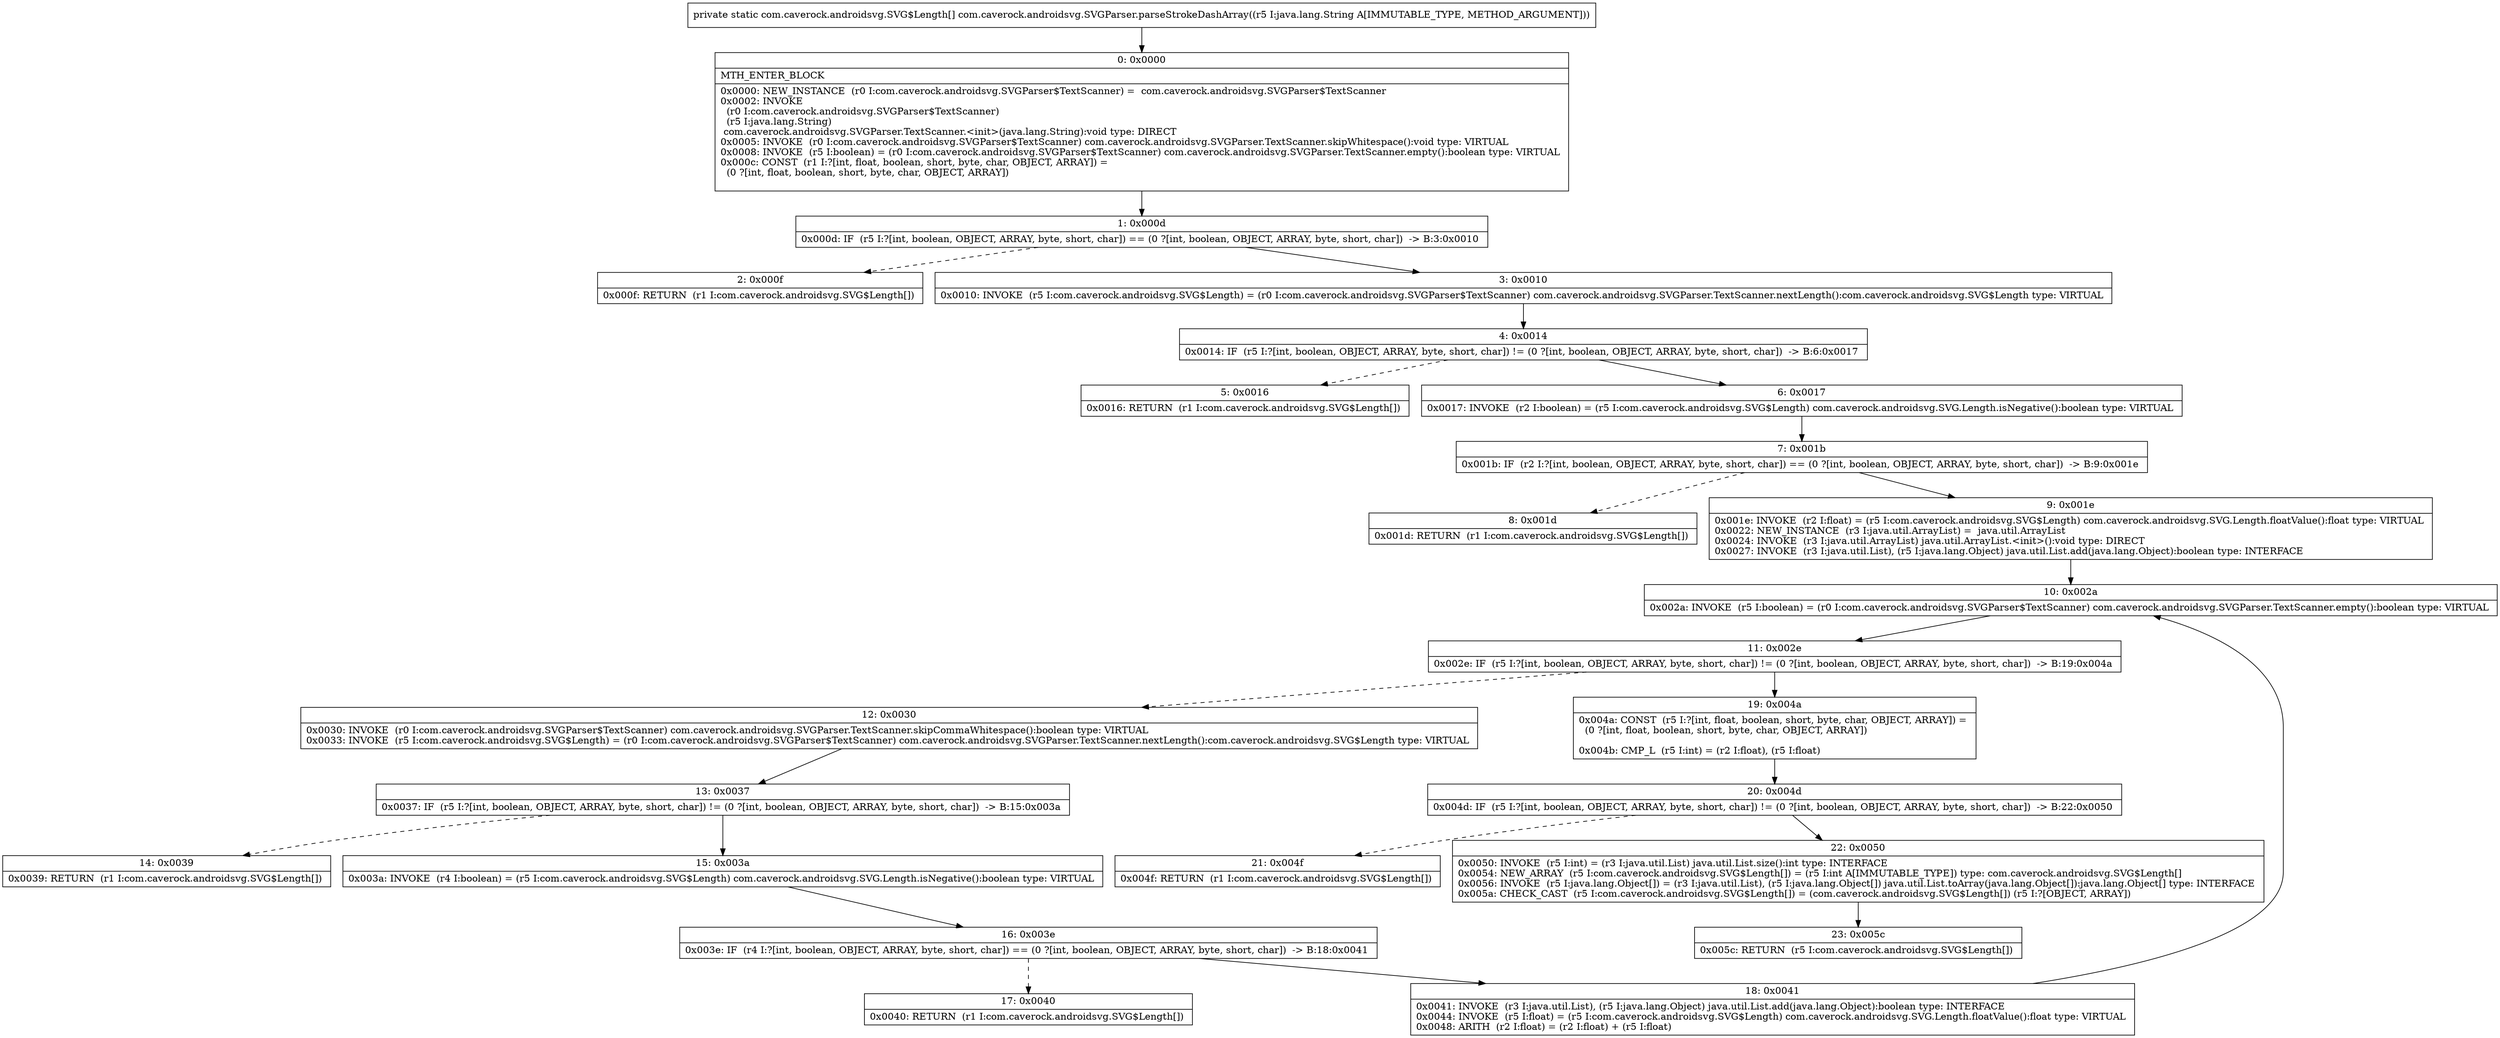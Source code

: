 digraph "CFG forcom.caverock.androidsvg.SVGParser.parseStrokeDashArray(Ljava\/lang\/String;)[Lcom\/caverock\/androidsvg\/SVG$Length;" {
Node_0 [shape=record,label="{0\:\ 0x0000|MTH_ENTER_BLOCK\l|0x0000: NEW_INSTANCE  (r0 I:com.caverock.androidsvg.SVGParser$TextScanner) =  com.caverock.androidsvg.SVGParser$TextScanner \l0x0002: INVOKE  \l  (r0 I:com.caverock.androidsvg.SVGParser$TextScanner)\l  (r5 I:java.lang.String)\l com.caverock.androidsvg.SVGParser.TextScanner.\<init\>(java.lang.String):void type: DIRECT \l0x0005: INVOKE  (r0 I:com.caverock.androidsvg.SVGParser$TextScanner) com.caverock.androidsvg.SVGParser.TextScanner.skipWhitespace():void type: VIRTUAL \l0x0008: INVOKE  (r5 I:boolean) = (r0 I:com.caverock.androidsvg.SVGParser$TextScanner) com.caverock.androidsvg.SVGParser.TextScanner.empty():boolean type: VIRTUAL \l0x000c: CONST  (r1 I:?[int, float, boolean, short, byte, char, OBJECT, ARRAY]) = \l  (0 ?[int, float, boolean, short, byte, char, OBJECT, ARRAY])\l \l}"];
Node_1 [shape=record,label="{1\:\ 0x000d|0x000d: IF  (r5 I:?[int, boolean, OBJECT, ARRAY, byte, short, char]) == (0 ?[int, boolean, OBJECT, ARRAY, byte, short, char])  \-\> B:3:0x0010 \l}"];
Node_2 [shape=record,label="{2\:\ 0x000f|0x000f: RETURN  (r1 I:com.caverock.androidsvg.SVG$Length[]) \l}"];
Node_3 [shape=record,label="{3\:\ 0x0010|0x0010: INVOKE  (r5 I:com.caverock.androidsvg.SVG$Length) = (r0 I:com.caverock.androidsvg.SVGParser$TextScanner) com.caverock.androidsvg.SVGParser.TextScanner.nextLength():com.caverock.androidsvg.SVG$Length type: VIRTUAL \l}"];
Node_4 [shape=record,label="{4\:\ 0x0014|0x0014: IF  (r5 I:?[int, boolean, OBJECT, ARRAY, byte, short, char]) != (0 ?[int, boolean, OBJECT, ARRAY, byte, short, char])  \-\> B:6:0x0017 \l}"];
Node_5 [shape=record,label="{5\:\ 0x0016|0x0016: RETURN  (r1 I:com.caverock.androidsvg.SVG$Length[]) \l}"];
Node_6 [shape=record,label="{6\:\ 0x0017|0x0017: INVOKE  (r2 I:boolean) = (r5 I:com.caverock.androidsvg.SVG$Length) com.caverock.androidsvg.SVG.Length.isNegative():boolean type: VIRTUAL \l}"];
Node_7 [shape=record,label="{7\:\ 0x001b|0x001b: IF  (r2 I:?[int, boolean, OBJECT, ARRAY, byte, short, char]) == (0 ?[int, boolean, OBJECT, ARRAY, byte, short, char])  \-\> B:9:0x001e \l}"];
Node_8 [shape=record,label="{8\:\ 0x001d|0x001d: RETURN  (r1 I:com.caverock.androidsvg.SVG$Length[]) \l}"];
Node_9 [shape=record,label="{9\:\ 0x001e|0x001e: INVOKE  (r2 I:float) = (r5 I:com.caverock.androidsvg.SVG$Length) com.caverock.androidsvg.SVG.Length.floatValue():float type: VIRTUAL \l0x0022: NEW_INSTANCE  (r3 I:java.util.ArrayList) =  java.util.ArrayList \l0x0024: INVOKE  (r3 I:java.util.ArrayList) java.util.ArrayList.\<init\>():void type: DIRECT \l0x0027: INVOKE  (r3 I:java.util.List), (r5 I:java.lang.Object) java.util.List.add(java.lang.Object):boolean type: INTERFACE \l}"];
Node_10 [shape=record,label="{10\:\ 0x002a|0x002a: INVOKE  (r5 I:boolean) = (r0 I:com.caverock.androidsvg.SVGParser$TextScanner) com.caverock.androidsvg.SVGParser.TextScanner.empty():boolean type: VIRTUAL \l}"];
Node_11 [shape=record,label="{11\:\ 0x002e|0x002e: IF  (r5 I:?[int, boolean, OBJECT, ARRAY, byte, short, char]) != (0 ?[int, boolean, OBJECT, ARRAY, byte, short, char])  \-\> B:19:0x004a \l}"];
Node_12 [shape=record,label="{12\:\ 0x0030|0x0030: INVOKE  (r0 I:com.caverock.androidsvg.SVGParser$TextScanner) com.caverock.androidsvg.SVGParser.TextScanner.skipCommaWhitespace():boolean type: VIRTUAL \l0x0033: INVOKE  (r5 I:com.caverock.androidsvg.SVG$Length) = (r0 I:com.caverock.androidsvg.SVGParser$TextScanner) com.caverock.androidsvg.SVGParser.TextScanner.nextLength():com.caverock.androidsvg.SVG$Length type: VIRTUAL \l}"];
Node_13 [shape=record,label="{13\:\ 0x0037|0x0037: IF  (r5 I:?[int, boolean, OBJECT, ARRAY, byte, short, char]) != (0 ?[int, boolean, OBJECT, ARRAY, byte, short, char])  \-\> B:15:0x003a \l}"];
Node_14 [shape=record,label="{14\:\ 0x0039|0x0039: RETURN  (r1 I:com.caverock.androidsvg.SVG$Length[]) \l}"];
Node_15 [shape=record,label="{15\:\ 0x003a|0x003a: INVOKE  (r4 I:boolean) = (r5 I:com.caverock.androidsvg.SVG$Length) com.caverock.androidsvg.SVG.Length.isNegative():boolean type: VIRTUAL \l}"];
Node_16 [shape=record,label="{16\:\ 0x003e|0x003e: IF  (r4 I:?[int, boolean, OBJECT, ARRAY, byte, short, char]) == (0 ?[int, boolean, OBJECT, ARRAY, byte, short, char])  \-\> B:18:0x0041 \l}"];
Node_17 [shape=record,label="{17\:\ 0x0040|0x0040: RETURN  (r1 I:com.caverock.androidsvg.SVG$Length[]) \l}"];
Node_18 [shape=record,label="{18\:\ 0x0041|0x0041: INVOKE  (r3 I:java.util.List), (r5 I:java.lang.Object) java.util.List.add(java.lang.Object):boolean type: INTERFACE \l0x0044: INVOKE  (r5 I:float) = (r5 I:com.caverock.androidsvg.SVG$Length) com.caverock.androidsvg.SVG.Length.floatValue():float type: VIRTUAL \l0x0048: ARITH  (r2 I:float) = (r2 I:float) + (r5 I:float) \l}"];
Node_19 [shape=record,label="{19\:\ 0x004a|0x004a: CONST  (r5 I:?[int, float, boolean, short, byte, char, OBJECT, ARRAY]) = \l  (0 ?[int, float, boolean, short, byte, char, OBJECT, ARRAY])\l \l0x004b: CMP_L  (r5 I:int) = (r2 I:float), (r5 I:float) \l}"];
Node_20 [shape=record,label="{20\:\ 0x004d|0x004d: IF  (r5 I:?[int, boolean, OBJECT, ARRAY, byte, short, char]) != (0 ?[int, boolean, OBJECT, ARRAY, byte, short, char])  \-\> B:22:0x0050 \l}"];
Node_21 [shape=record,label="{21\:\ 0x004f|0x004f: RETURN  (r1 I:com.caverock.androidsvg.SVG$Length[]) \l}"];
Node_22 [shape=record,label="{22\:\ 0x0050|0x0050: INVOKE  (r5 I:int) = (r3 I:java.util.List) java.util.List.size():int type: INTERFACE \l0x0054: NEW_ARRAY  (r5 I:com.caverock.androidsvg.SVG$Length[]) = (r5 I:int A[IMMUTABLE_TYPE]) type: com.caverock.androidsvg.SVG$Length[] \l0x0056: INVOKE  (r5 I:java.lang.Object[]) = (r3 I:java.util.List), (r5 I:java.lang.Object[]) java.util.List.toArray(java.lang.Object[]):java.lang.Object[] type: INTERFACE \l0x005a: CHECK_CAST  (r5 I:com.caverock.androidsvg.SVG$Length[]) = (com.caverock.androidsvg.SVG$Length[]) (r5 I:?[OBJECT, ARRAY]) \l}"];
Node_23 [shape=record,label="{23\:\ 0x005c|0x005c: RETURN  (r5 I:com.caverock.androidsvg.SVG$Length[]) \l}"];
MethodNode[shape=record,label="{private static com.caverock.androidsvg.SVG$Length[] com.caverock.androidsvg.SVGParser.parseStrokeDashArray((r5 I:java.lang.String A[IMMUTABLE_TYPE, METHOD_ARGUMENT])) }"];
MethodNode -> Node_0;
Node_0 -> Node_1;
Node_1 -> Node_2[style=dashed];
Node_1 -> Node_3;
Node_3 -> Node_4;
Node_4 -> Node_5[style=dashed];
Node_4 -> Node_6;
Node_6 -> Node_7;
Node_7 -> Node_8[style=dashed];
Node_7 -> Node_9;
Node_9 -> Node_10;
Node_10 -> Node_11;
Node_11 -> Node_12[style=dashed];
Node_11 -> Node_19;
Node_12 -> Node_13;
Node_13 -> Node_14[style=dashed];
Node_13 -> Node_15;
Node_15 -> Node_16;
Node_16 -> Node_17[style=dashed];
Node_16 -> Node_18;
Node_18 -> Node_10;
Node_19 -> Node_20;
Node_20 -> Node_21[style=dashed];
Node_20 -> Node_22;
Node_22 -> Node_23;
}

